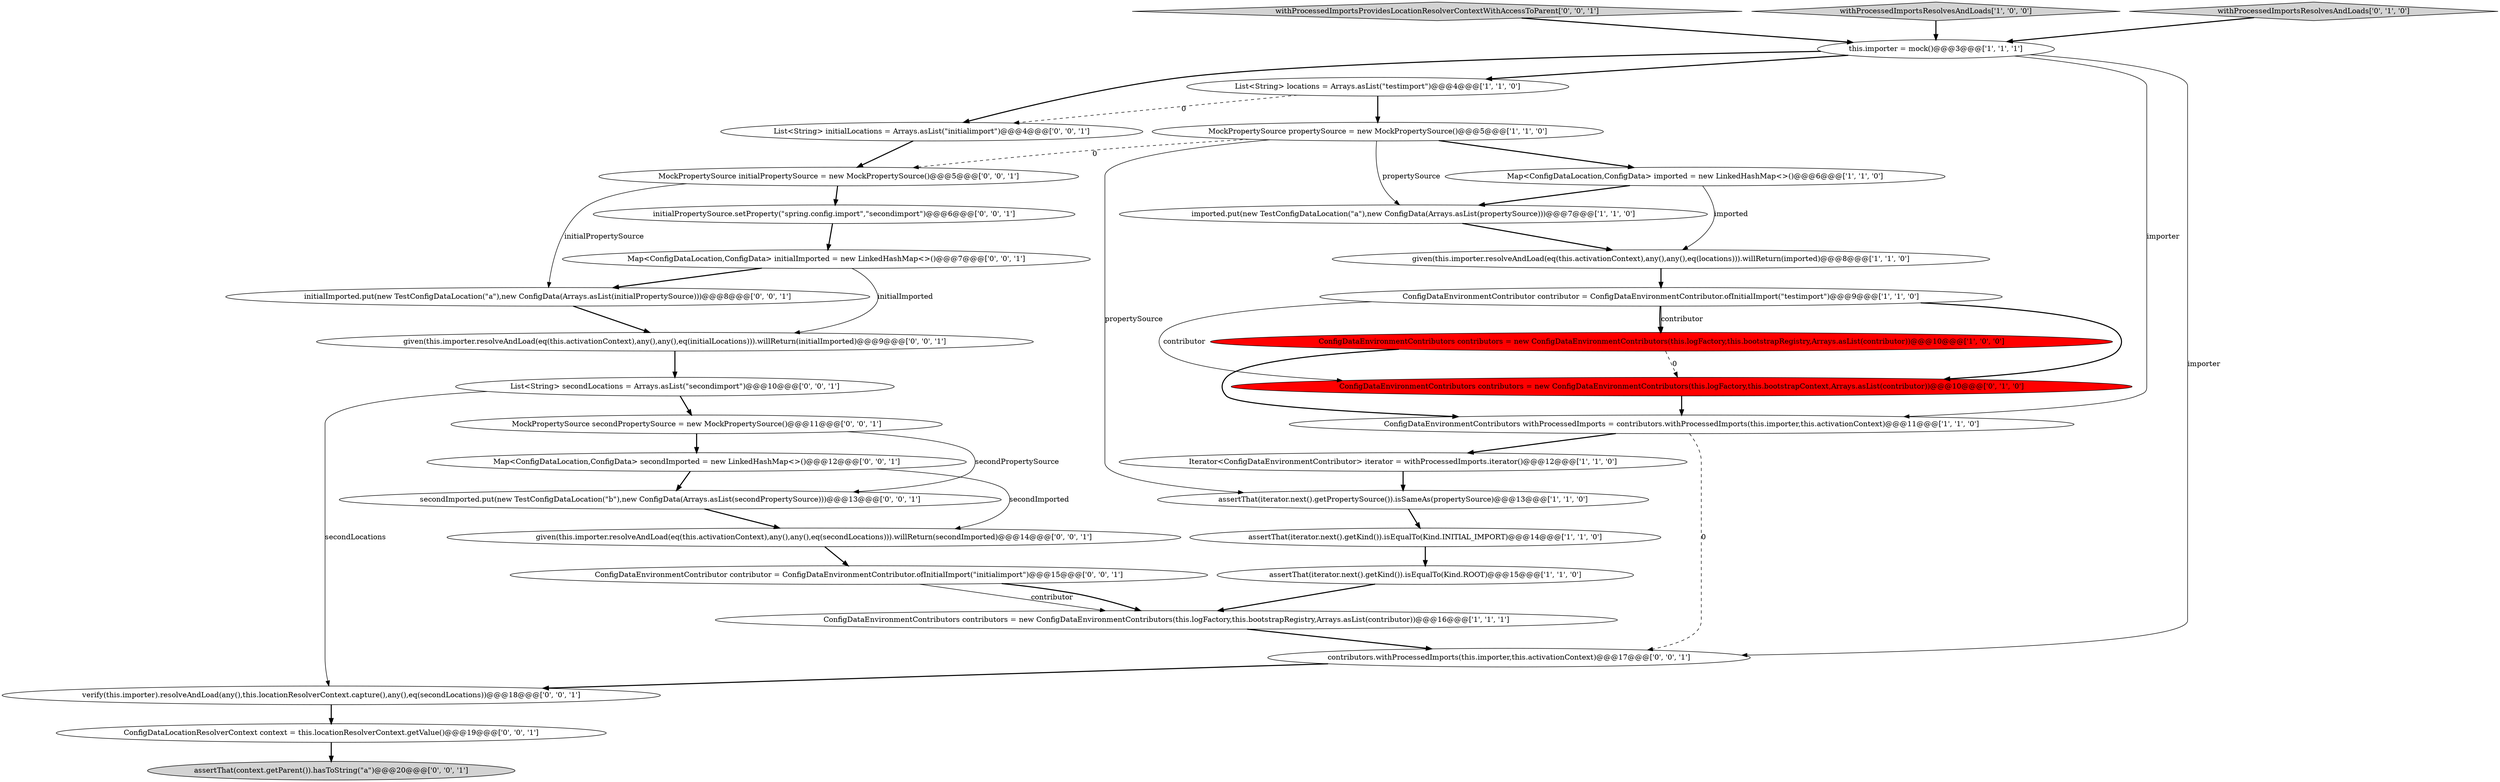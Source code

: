 digraph {
18 [style = filled, label = "MockPropertySource initialPropertySource = new MockPropertySource()@@@5@@@['0', '0', '1']", fillcolor = white, shape = ellipse image = "AAA0AAABBB3BBB"];
9 [style = filled, label = "Iterator<ConfigDataEnvironmentContributor> iterator = withProcessedImports.iterator()@@@12@@@['1', '1', '0']", fillcolor = white, shape = ellipse image = "AAA0AAABBB1BBB"];
31 [style = filled, label = "List<String> initialLocations = Arrays.asList(\"initialimport\")@@@4@@@['0', '0', '1']", fillcolor = white, shape = ellipse image = "AAA0AAABBB3BBB"];
21 [style = filled, label = "List<String> secondLocations = Arrays.asList(\"secondimport\")@@@10@@@['0', '0', '1']", fillcolor = white, shape = ellipse image = "AAA0AAABBB3BBB"];
4 [style = filled, label = "this.importer = mock()@@@3@@@['1', '1', '1']", fillcolor = white, shape = ellipse image = "AAA0AAABBB1BBB"];
22 [style = filled, label = "ConfigDataEnvironmentContributor contributor = ConfigDataEnvironmentContributor.ofInitialImport(\"initialimport\")@@@15@@@['0', '0', '1']", fillcolor = white, shape = ellipse image = "AAA0AAABBB3BBB"];
16 [style = filled, label = "ConfigDataEnvironmentContributors contributors = new ConfigDataEnvironmentContributors(this.logFactory,this.bootstrapContext,Arrays.asList(contributor))@@@10@@@['0', '1', '0']", fillcolor = red, shape = ellipse image = "AAA1AAABBB2BBB"];
0 [style = filled, label = "ConfigDataEnvironmentContributors contributors = new ConfigDataEnvironmentContributors(this.logFactory,this.bootstrapRegistry,Arrays.asList(contributor))@@@10@@@['1', '0', '0']", fillcolor = red, shape = ellipse image = "AAA1AAABBB1BBB"];
30 [style = filled, label = "secondImported.put(new TestConfigDataLocation(\"b\"),new ConfigData(Arrays.asList(secondPropertySource)))@@@13@@@['0', '0', '1']", fillcolor = white, shape = ellipse image = "AAA0AAABBB3BBB"];
23 [style = filled, label = "initialPropertySource.setProperty(\"spring.config.import\",\"secondimport\")@@@6@@@['0', '0', '1']", fillcolor = white, shape = ellipse image = "AAA0AAABBB3BBB"];
14 [style = filled, label = "ConfigDataEnvironmentContributors contributors = new ConfigDataEnvironmentContributors(this.logFactory,this.bootstrapRegistry,Arrays.asList(contributor))@@@16@@@['1', '1', '1']", fillcolor = white, shape = ellipse image = "AAA0AAABBB1BBB"];
20 [style = filled, label = "ConfigDataLocationResolverContext context = this.locationResolverContext.getValue()@@@19@@@['0', '0', '1']", fillcolor = white, shape = ellipse image = "AAA0AAABBB3BBB"];
29 [style = filled, label = "Map<ConfigDataLocation,ConfigData> initialImported = new LinkedHashMap<>()@@@7@@@['0', '0', '1']", fillcolor = white, shape = ellipse image = "AAA0AAABBB3BBB"];
24 [style = filled, label = "contributors.withProcessedImports(this.importer,this.activationContext)@@@17@@@['0', '0', '1']", fillcolor = white, shape = ellipse image = "AAA0AAABBB3BBB"];
17 [style = filled, label = "given(this.importer.resolveAndLoad(eq(this.activationContext),any(),any(),eq(initialLocations))).willReturn(initialImported)@@@9@@@['0', '0', '1']", fillcolor = white, shape = ellipse image = "AAA0AAABBB3BBB"];
1 [style = filled, label = "assertThat(iterator.next().getPropertySource()).isSameAs(propertySource)@@@13@@@['1', '1', '0']", fillcolor = white, shape = ellipse image = "AAA0AAABBB1BBB"];
33 [style = filled, label = "verify(this.importer).resolveAndLoad(any(),this.locationResolverContext.capture(),any(),eq(secondLocations))@@@18@@@['0', '0', '1']", fillcolor = white, shape = ellipse image = "AAA0AAABBB3BBB"];
3 [style = filled, label = "List<String> locations = Arrays.asList(\"testimport\")@@@4@@@['1', '1', '0']", fillcolor = white, shape = ellipse image = "AAA0AAABBB1BBB"];
19 [style = filled, label = "initialImported.put(new TestConfigDataLocation(\"a\"),new ConfigData(Arrays.asList(initialPropertySource)))@@@8@@@['0', '0', '1']", fillcolor = white, shape = ellipse image = "AAA0AAABBB3BBB"];
25 [style = filled, label = "withProcessedImportsProvidesLocationResolverContextWithAccessToParent['0', '0', '1']", fillcolor = lightgray, shape = diamond image = "AAA0AAABBB3BBB"];
27 [style = filled, label = "Map<ConfigDataLocation,ConfigData> secondImported = new LinkedHashMap<>()@@@12@@@['0', '0', '1']", fillcolor = white, shape = ellipse image = "AAA0AAABBB3BBB"];
13 [style = filled, label = "given(this.importer.resolveAndLoad(eq(this.activationContext),any(),any(),eq(locations))).willReturn(imported)@@@8@@@['1', '1', '0']", fillcolor = white, shape = ellipse image = "AAA0AAABBB1BBB"];
26 [style = filled, label = "MockPropertySource secondPropertySource = new MockPropertySource()@@@11@@@['0', '0', '1']", fillcolor = white, shape = ellipse image = "AAA0AAABBB3BBB"];
32 [style = filled, label = "given(this.importer.resolveAndLoad(eq(this.activationContext),any(),any(),eq(secondLocations))).willReturn(secondImported)@@@14@@@['0', '0', '1']", fillcolor = white, shape = ellipse image = "AAA0AAABBB3BBB"];
6 [style = filled, label = "imported.put(new TestConfigDataLocation(\"a\"),new ConfigData(Arrays.asList(propertySource)))@@@7@@@['1', '1', '0']", fillcolor = white, shape = ellipse image = "AAA0AAABBB1BBB"];
7 [style = filled, label = "withProcessedImportsResolvesAndLoads['1', '0', '0']", fillcolor = lightgray, shape = diamond image = "AAA0AAABBB1BBB"];
8 [style = filled, label = "Map<ConfigDataLocation,ConfigData> imported = new LinkedHashMap<>()@@@6@@@['1', '1', '0']", fillcolor = white, shape = ellipse image = "AAA0AAABBB1BBB"];
15 [style = filled, label = "withProcessedImportsResolvesAndLoads['0', '1', '0']", fillcolor = lightgray, shape = diamond image = "AAA0AAABBB2BBB"];
12 [style = filled, label = "ConfigDataEnvironmentContributors withProcessedImports = contributors.withProcessedImports(this.importer,this.activationContext)@@@11@@@['1', '1', '0']", fillcolor = white, shape = ellipse image = "AAA0AAABBB1BBB"];
28 [style = filled, label = "assertThat(context.getParent()).hasToString(\"a\")@@@20@@@['0', '0', '1']", fillcolor = lightgray, shape = ellipse image = "AAA0AAABBB3BBB"];
10 [style = filled, label = "ConfigDataEnvironmentContributor contributor = ConfigDataEnvironmentContributor.ofInitialImport(\"testimport\")@@@9@@@['1', '1', '0']", fillcolor = white, shape = ellipse image = "AAA0AAABBB1BBB"];
2 [style = filled, label = "MockPropertySource propertySource = new MockPropertySource()@@@5@@@['1', '1', '0']", fillcolor = white, shape = ellipse image = "AAA0AAABBB1BBB"];
5 [style = filled, label = "assertThat(iterator.next().getKind()).isEqualTo(Kind.INITIAL_IMPORT)@@@14@@@['1', '1', '0']", fillcolor = white, shape = ellipse image = "AAA0AAABBB1BBB"];
11 [style = filled, label = "assertThat(iterator.next().getKind()).isEqualTo(Kind.ROOT)@@@15@@@['1', '1', '0']", fillcolor = white, shape = ellipse image = "AAA0AAABBB1BBB"];
1->5 [style = bold, label=""];
13->10 [style = bold, label=""];
14->24 [style = bold, label=""];
4->3 [style = bold, label=""];
32->22 [style = bold, label=""];
26->30 [style = solid, label="secondPropertySource"];
33->20 [style = bold, label=""];
18->23 [style = bold, label=""];
2->1 [style = solid, label="propertySource"];
21->33 [style = solid, label="secondLocations"];
11->14 [style = bold, label=""];
3->31 [style = dashed, label="0"];
27->32 [style = solid, label="secondImported"];
0->12 [style = bold, label=""];
27->30 [style = bold, label=""];
20->28 [style = bold, label=""];
0->16 [style = dashed, label="0"];
25->4 [style = bold, label=""];
18->19 [style = solid, label="initialPropertySource"];
31->18 [style = bold, label=""];
30->32 [style = bold, label=""];
8->6 [style = bold, label=""];
19->17 [style = bold, label=""];
7->4 [style = bold, label=""];
12->9 [style = bold, label=""];
4->12 [style = solid, label="importer"];
2->6 [style = solid, label="propertySource"];
23->29 [style = bold, label=""];
24->33 [style = bold, label=""];
4->31 [style = bold, label=""];
21->26 [style = bold, label=""];
26->27 [style = bold, label=""];
4->24 [style = solid, label="importer"];
10->0 [style = solid, label="contributor"];
29->19 [style = bold, label=""];
3->2 [style = bold, label=""];
10->16 [style = bold, label=""];
8->13 [style = solid, label="imported"];
29->17 [style = solid, label="initialImported"];
22->14 [style = solid, label="contributor"];
6->13 [style = bold, label=""];
12->24 [style = dashed, label="0"];
10->0 [style = bold, label=""];
15->4 [style = bold, label=""];
2->18 [style = dashed, label="0"];
5->11 [style = bold, label=""];
9->1 [style = bold, label=""];
22->14 [style = bold, label=""];
10->16 [style = solid, label="contributor"];
16->12 [style = bold, label=""];
17->21 [style = bold, label=""];
2->8 [style = bold, label=""];
}
